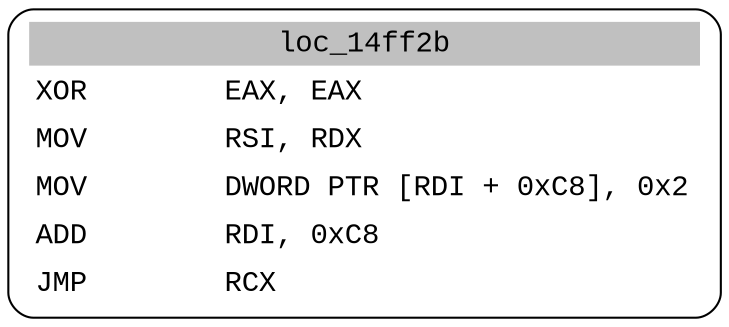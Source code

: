 digraph asm_graph {
1941 [
shape="Mrecord" fontname="Courier New"label =<<table border="0" cellborder="0" cellpadding="3"><tr><td align="center" colspan="2" bgcolor="grey">loc_14ff2b</td></tr><tr><td align="left">XOR        EAX, EAX</td></tr><tr><td align="left">MOV        RSI, RDX</td></tr><tr><td align="left">MOV        DWORD PTR [RDI + 0xC8], 0x2</td></tr><tr><td align="left">ADD        RDI, 0xC8</td></tr><tr><td align="left">JMP        RCX</td></tr></table>> ];
}